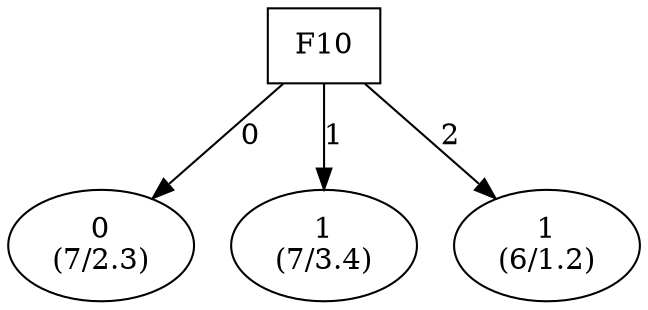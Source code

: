 digraph YaDT {
n0 [ shape=box, label="F10\n"]
n0 -> n1 [label="0"]
n1 [ shape=ellipse, label="0\n(7/2.3)"]
n0 -> n2 [label="1"]
n2 [ shape=ellipse, label="1\n(7/3.4)"]
n0 -> n3 [label="2"]
n3 [ shape=ellipse, label="1\n(6/1.2)"]
}
